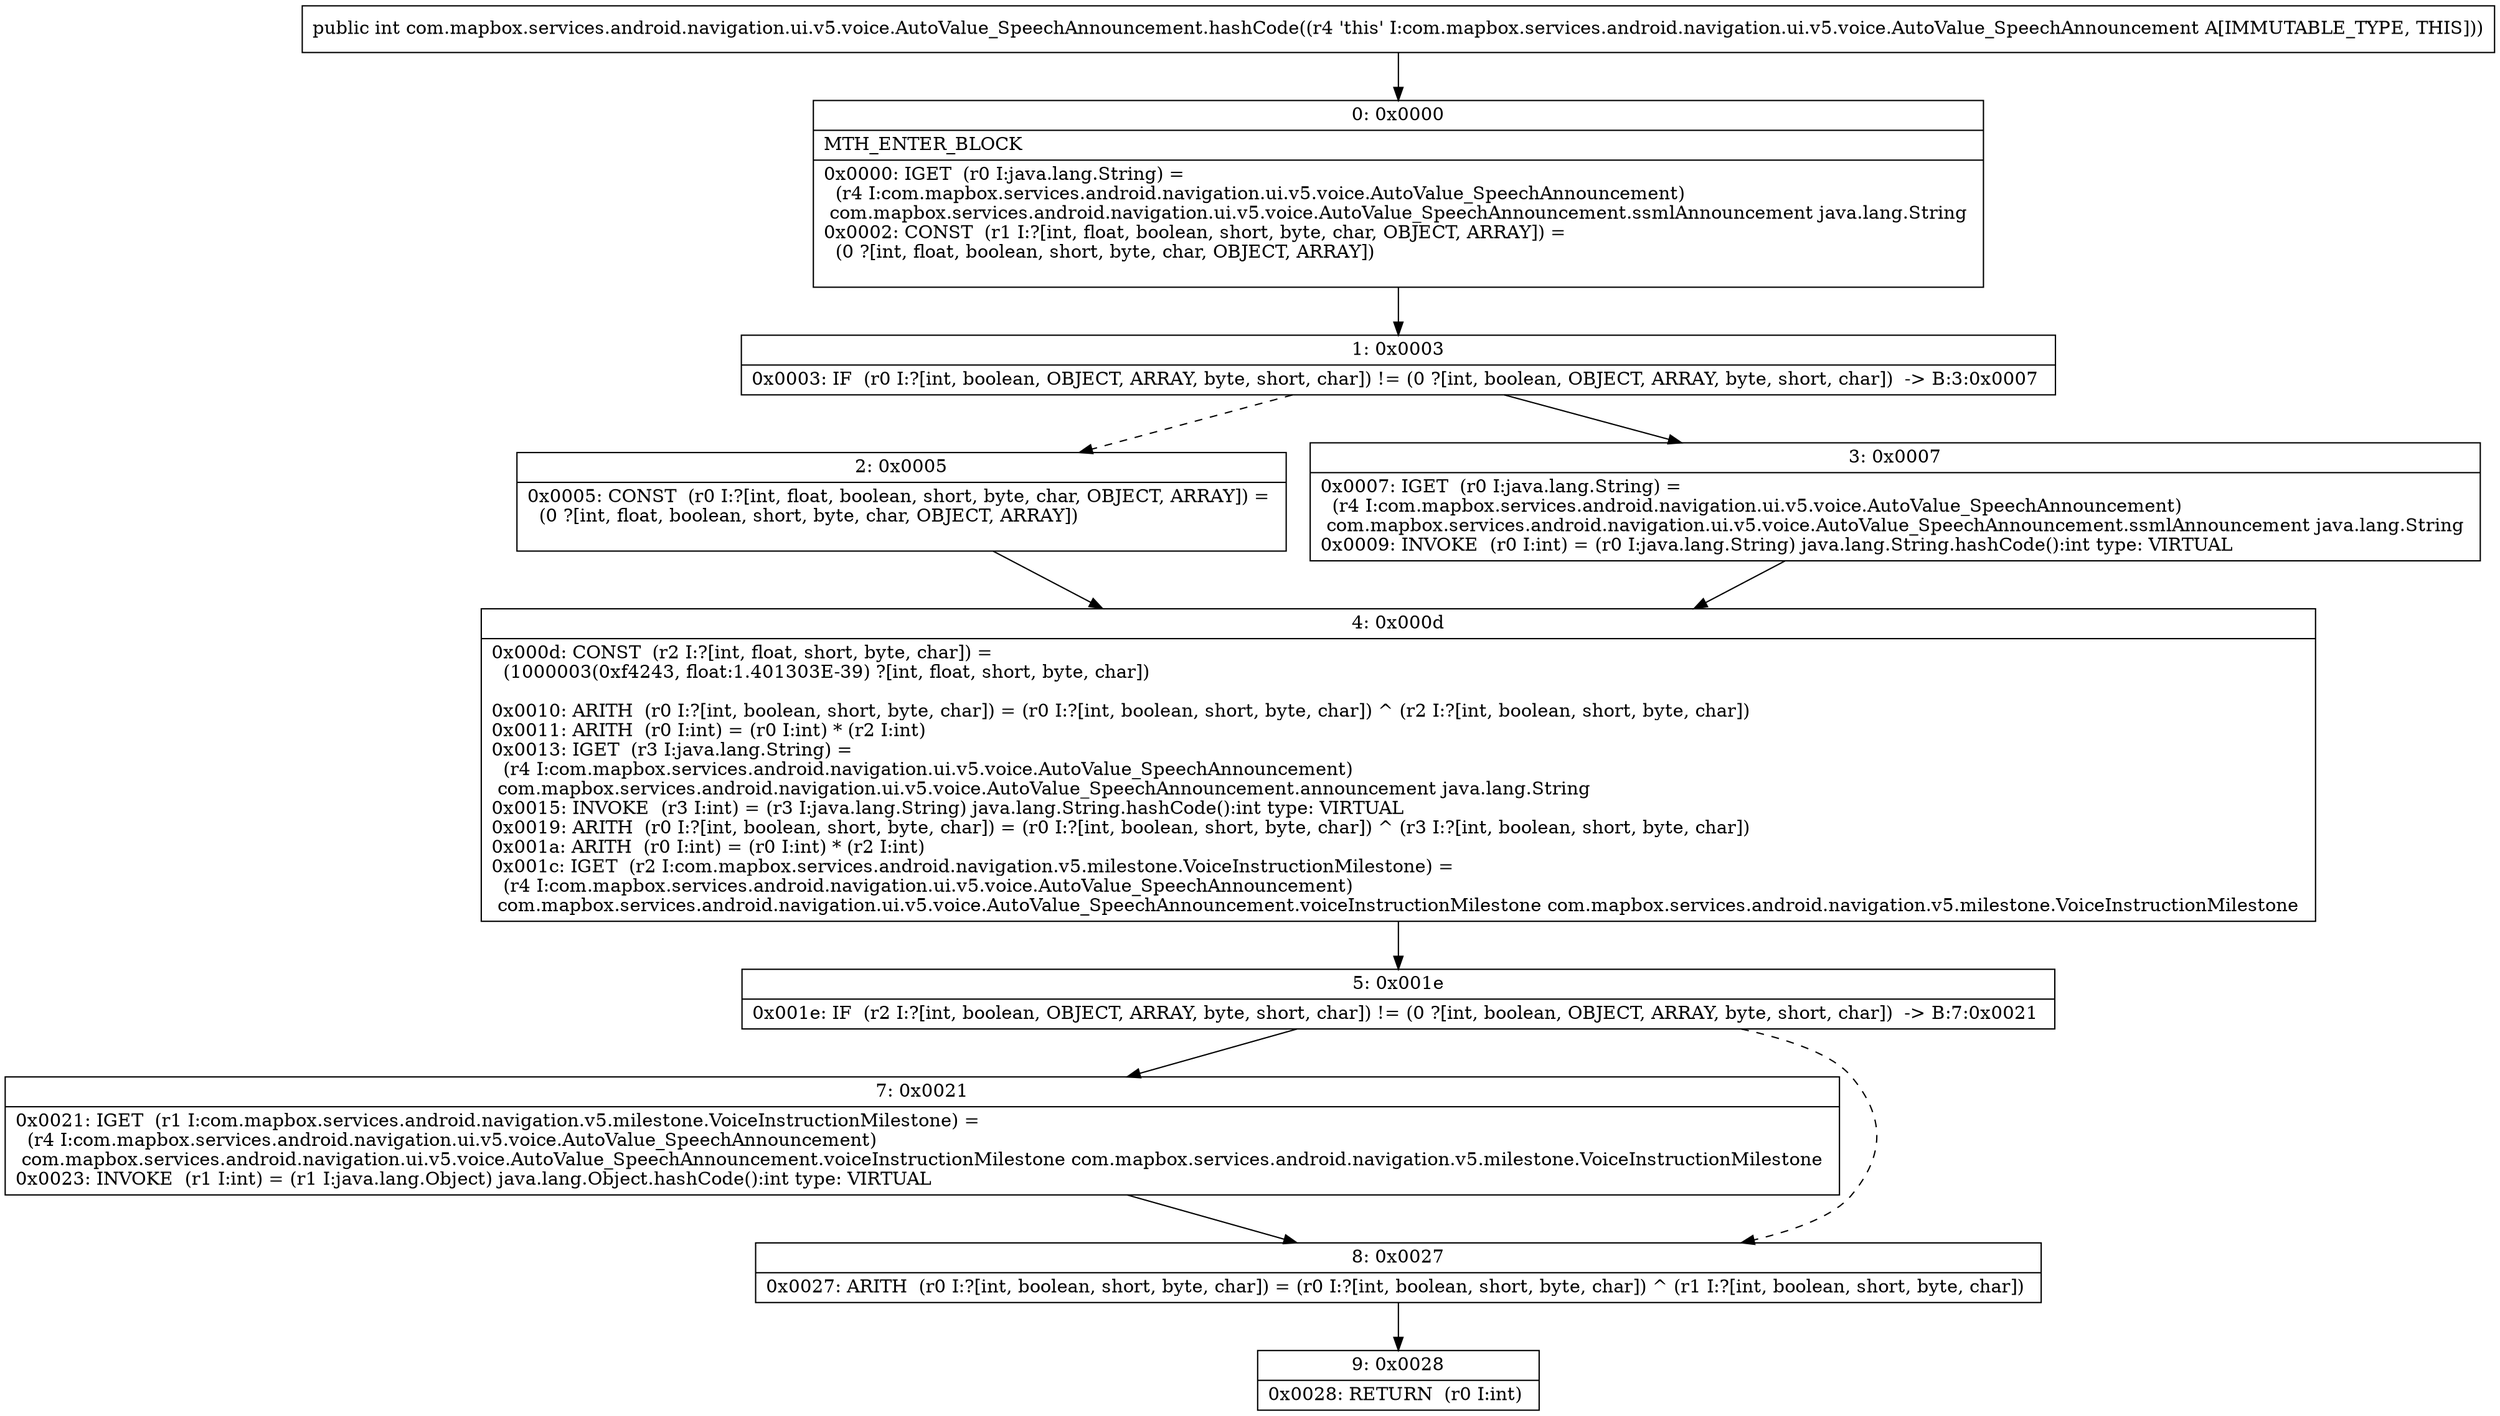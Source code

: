 digraph "CFG forcom.mapbox.services.android.navigation.ui.v5.voice.AutoValue_SpeechAnnouncement.hashCode()I" {
Node_0 [shape=record,label="{0\:\ 0x0000|MTH_ENTER_BLOCK\l|0x0000: IGET  (r0 I:java.lang.String) = \l  (r4 I:com.mapbox.services.android.navigation.ui.v5.voice.AutoValue_SpeechAnnouncement)\l com.mapbox.services.android.navigation.ui.v5.voice.AutoValue_SpeechAnnouncement.ssmlAnnouncement java.lang.String \l0x0002: CONST  (r1 I:?[int, float, boolean, short, byte, char, OBJECT, ARRAY]) = \l  (0 ?[int, float, boolean, short, byte, char, OBJECT, ARRAY])\l \l}"];
Node_1 [shape=record,label="{1\:\ 0x0003|0x0003: IF  (r0 I:?[int, boolean, OBJECT, ARRAY, byte, short, char]) != (0 ?[int, boolean, OBJECT, ARRAY, byte, short, char])  \-\> B:3:0x0007 \l}"];
Node_2 [shape=record,label="{2\:\ 0x0005|0x0005: CONST  (r0 I:?[int, float, boolean, short, byte, char, OBJECT, ARRAY]) = \l  (0 ?[int, float, boolean, short, byte, char, OBJECT, ARRAY])\l \l}"];
Node_3 [shape=record,label="{3\:\ 0x0007|0x0007: IGET  (r0 I:java.lang.String) = \l  (r4 I:com.mapbox.services.android.navigation.ui.v5.voice.AutoValue_SpeechAnnouncement)\l com.mapbox.services.android.navigation.ui.v5.voice.AutoValue_SpeechAnnouncement.ssmlAnnouncement java.lang.String \l0x0009: INVOKE  (r0 I:int) = (r0 I:java.lang.String) java.lang.String.hashCode():int type: VIRTUAL \l}"];
Node_4 [shape=record,label="{4\:\ 0x000d|0x000d: CONST  (r2 I:?[int, float, short, byte, char]) = \l  (1000003(0xf4243, float:1.401303E\-39) ?[int, float, short, byte, char])\l \l0x0010: ARITH  (r0 I:?[int, boolean, short, byte, char]) = (r0 I:?[int, boolean, short, byte, char]) ^ (r2 I:?[int, boolean, short, byte, char]) \l0x0011: ARITH  (r0 I:int) = (r0 I:int) * (r2 I:int) \l0x0013: IGET  (r3 I:java.lang.String) = \l  (r4 I:com.mapbox.services.android.navigation.ui.v5.voice.AutoValue_SpeechAnnouncement)\l com.mapbox.services.android.navigation.ui.v5.voice.AutoValue_SpeechAnnouncement.announcement java.lang.String \l0x0015: INVOKE  (r3 I:int) = (r3 I:java.lang.String) java.lang.String.hashCode():int type: VIRTUAL \l0x0019: ARITH  (r0 I:?[int, boolean, short, byte, char]) = (r0 I:?[int, boolean, short, byte, char]) ^ (r3 I:?[int, boolean, short, byte, char]) \l0x001a: ARITH  (r0 I:int) = (r0 I:int) * (r2 I:int) \l0x001c: IGET  (r2 I:com.mapbox.services.android.navigation.v5.milestone.VoiceInstructionMilestone) = \l  (r4 I:com.mapbox.services.android.navigation.ui.v5.voice.AutoValue_SpeechAnnouncement)\l com.mapbox.services.android.navigation.ui.v5.voice.AutoValue_SpeechAnnouncement.voiceInstructionMilestone com.mapbox.services.android.navigation.v5.milestone.VoiceInstructionMilestone \l}"];
Node_5 [shape=record,label="{5\:\ 0x001e|0x001e: IF  (r2 I:?[int, boolean, OBJECT, ARRAY, byte, short, char]) != (0 ?[int, boolean, OBJECT, ARRAY, byte, short, char])  \-\> B:7:0x0021 \l}"];
Node_7 [shape=record,label="{7\:\ 0x0021|0x0021: IGET  (r1 I:com.mapbox.services.android.navigation.v5.milestone.VoiceInstructionMilestone) = \l  (r4 I:com.mapbox.services.android.navigation.ui.v5.voice.AutoValue_SpeechAnnouncement)\l com.mapbox.services.android.navigation.ui.v5.voice.AutoValue_SpeechAnnouncement.voiceInstructionMilestone com.mapbox.services.android.navigation.v5.milestone.VoiceInstructionMilestone \l0x0023: INVOKE  (r1 I:int) = (r1 I:java.lang.Object) java.lang.Object.hashCode():int type: VIRTUAL \l}"];
Node_8 [shape=record,label="{8\:\ 0x0027|0x0027: ARITH  (r0 I:?[int, boolean, short, byte, char]) = (r0 I:?[int, boolean, short, byte, char]) ^ (r1 I:?[int, boolean, short, byte, char]) \l}"];
Node_9 [shape=record,label="{9\:\ 0x0028|0x0028: RETURN  (r0 I:int) \l}"];
MethodNode[shape=record,label="{public int com.mapbox.services.android.navigation.ui.v5.voice.AutoValue_SpeechAnnouncement.hashCode((r4 'this' I:com.mapbox.services.android.navigation.ui.v5.voice.AutoValue_SpeechAnnouncement A[IMMUTABLE_TYPE, THIS])) }"];
MethodNode -> Node_0;
Node_0 -> Node_1;
Node_1 -> Node_2[style=dashed];
Node_1 -> Node_3;
Node_2 -> Node_4;
Node_3 -> Node_4;
Node_4 -> Node_5;
Node_5 -> Node_7;
Node_5 -> Node_8[style=dashed];
Node_7 -> Node_8;
Node_8 -> Node_9;
}

